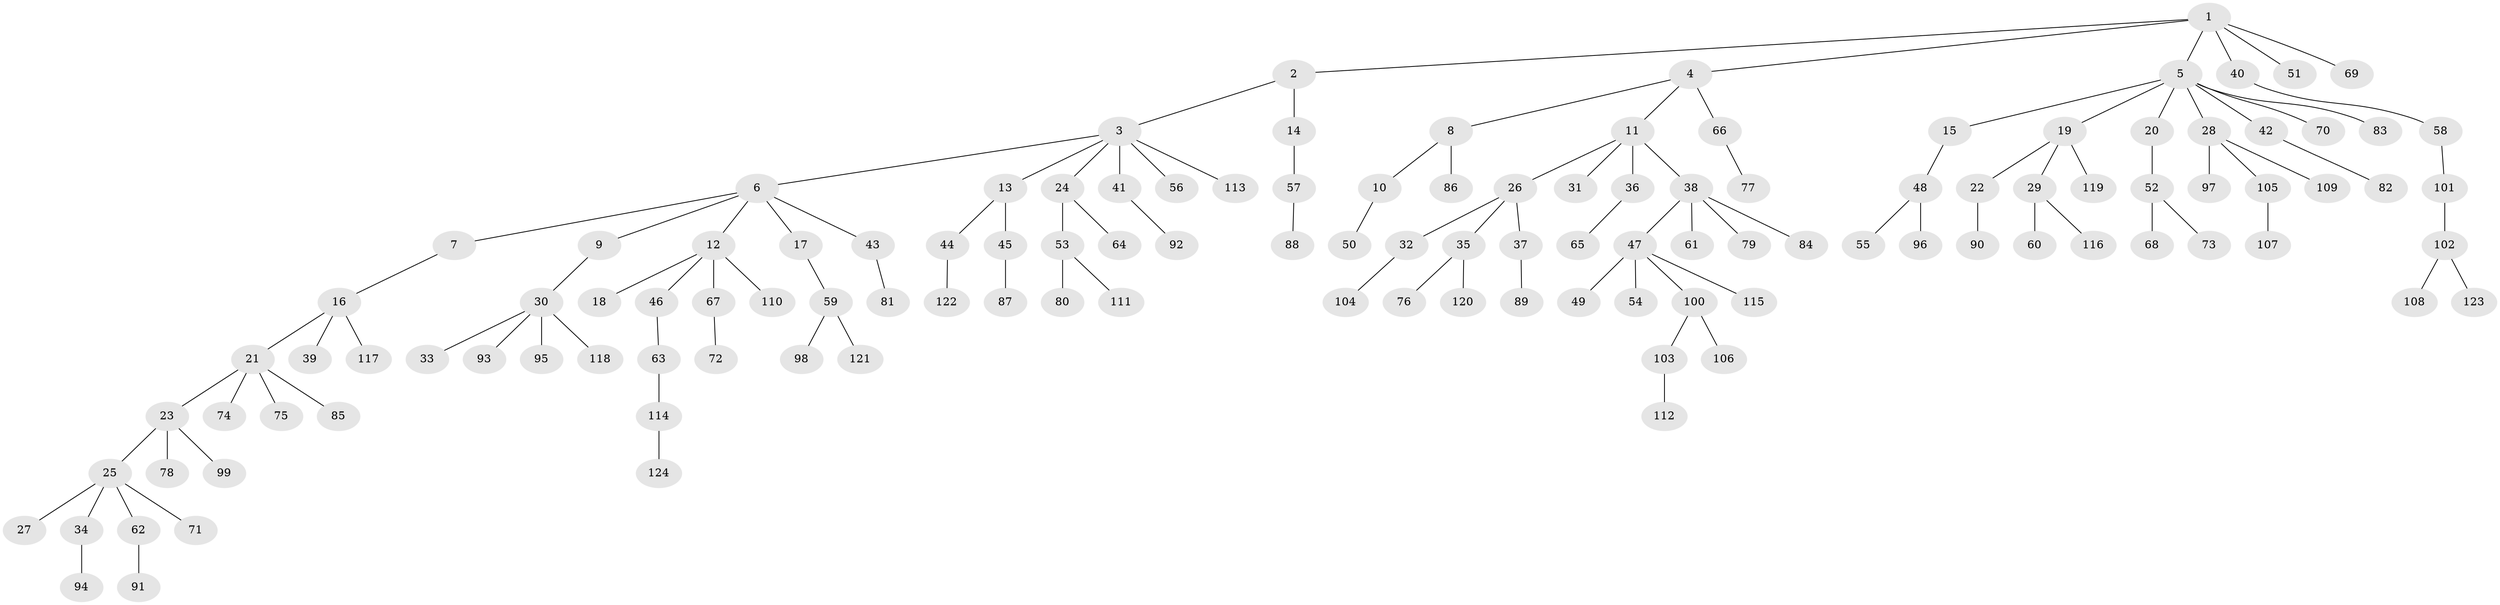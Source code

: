 // Generated by graph-tools (version 1.1) at 2025/50/03/09/25 03:50:19]
// undirected, 124 vertices, 123 edges
graph export_dot {
graph [start="1"]
  node [color=gray90,style=filled];
  1;
  2;
  3;
  4;
  5;
  6;
  7;
  8;
  9;
  10;
  11;
  12;
  13;
  14;
  15;
  16;
  17;
  18;
  19;
  20;
  21;
  22;
  23;
  24;
  25;
  26;
  27;
  28;
  29;
  30;
  31;
  32;
  33;
  34;
  35;
  36;
  37;
  38;
  39;
  40;
  41;
  42;
  43;
  44;
  45;
  46;
  47;
  48;
  49;
  50;
  51;
  52;
  53;
  54;
  55;
  56;
  57;
  58;
  59;
  60;
  61;
  62;
  63;
  64;
  65;
  66;
  67;
  68;
  69;
  70;
  71;
  72;
  73;
  74;
  75;
  76;
  77;
  78;
  79;
  80;
  81;
  82;
  83;
  84;
  85;
  86;
  87;
  88;
  89;
  90;
  91;
  92;
  93;
  94;
  95;
  96;
  97;
  98;
  99;
  100;
  101;
  102;
  103;
  104;
  105;
  106;
  107;
  108;
  109;
  110;
  111;
  112;
  113;
  114;
  115;
  116;
  117;
  118;
  119;
  120;
  121;
  122;
  123;
  124;
  1 -- 2;
  1 -- 4;
  1 -- 5;
  1 -- 40;
  1 -- 51;
  1 -- 69;
  2 -- 3;
  2 -- 14;
  3 -- 6;
  3 -- 13;
  3 -- 24;
  3 -- 41;
  3 -- 56;
  3 -- 113;
  4 -- 8;
  4 -- 11;
  4 -- 66;
  5 -- 15;
  5 -- 19;
  5 -- 20;
  5 -- 28;
  5 -- 42;
  5 -- 70;
  5 -- 83;
  6 -- 7;
  6 -- 9;
  6 -- 12;
  6 -- 17;
  6 -- 43;
  7 -- 16;
  8 -- 10;
  8 -- 86;
  9 -- 30;
  10 -- 50;
  11 -- 26;
  11 -- 31;
  11 -- 36;
  11 -- 38;
  12 -- 18;
  12 -- 46;
  12 -- 67;
  12 -- 110;
  13 -- 44;
  13 -- 45;
  14 -- 57;
  15 -- 48;
  16 -- 21;
  16 -- 39;
  16 -- 117;
  17 -- 59;
  19 -- 22;
  19 -- 29;
  19 -- 119;
  20 -- 52;
  21 -- 23;
  21 -- 74;
  21 -- 75;
  21 -- 85;
  22 -- 90;
  23 -- 25;
  23 -- 78;
  23 -- 99;
  24 -- 53;
  24 -- 64;
  25 -- 27;
  25 -- 34;
  25 -- 62;
  25 -- 71;
  26 -- 32;
  26 -- 35;
  26 -- 37;
  28 -- 97;
  28 -- 105;
  28 -- 109;
  29 -- 60;
  29 -- 116;
  30 -- 33;
  30 -- 93;
  30 -- 95;
  30 -- 118;
  32 -- 104;
  34 -- 94;
  35 -- 76;
  35 -- 120;
  36 -- 65;
  37 -- 89;
  38 -- 47;
  38 -- 61;
  38 -- 79;
  38 -- 84;
  40 -- 58;
  41 -- 92;
  42 -- 82;
  43 -- 81;
  44 -- 122;
  45 -- 87;
  46 -- 63;
  47 -- 49;
  47 -- 54;
  47 -- 100;
  47 -- 115;
  48 -- 55;
  48 -- 96;
  52 -- 68;
  52 -- 73;
  53 -- 80;
  53 -- 111;
  57 -- 88;
  58 -- 101;
  59 -- 98;
  59 -- 121;
  62 -- 91;
  63 -- 114;
  66 -- 77;
  67 -- 72;
  100 -- 103;
  100 -- 106;
  101 -- 102;
  102 -- 108;
  102 -- 123;
  103 -- 112;
  105 -- 107;
  114 -- 124;
}
